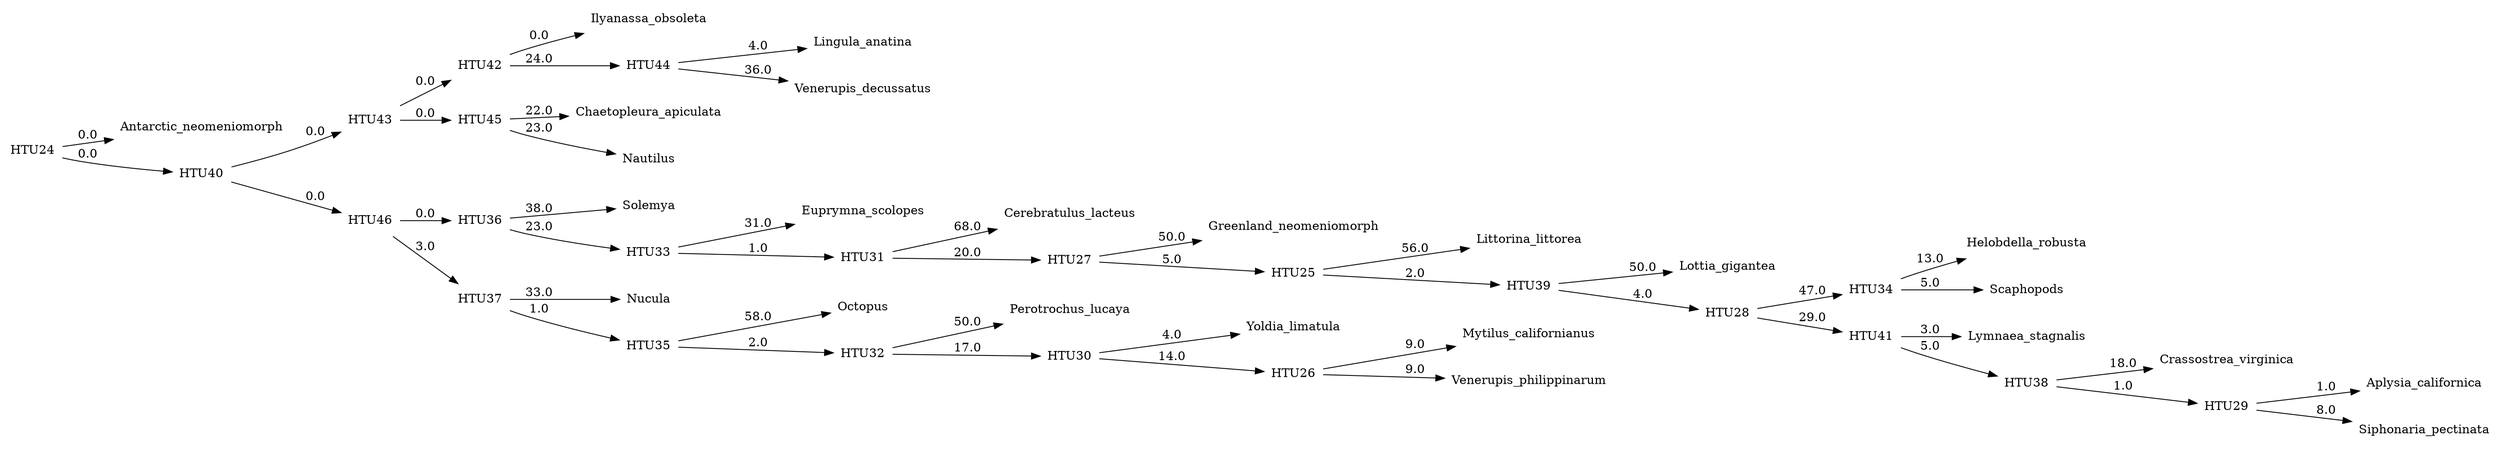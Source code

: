 digraph G {
	rankdir = LR;	edge [colorscheme=spectral11];	node [shape = none];

    0 [label=Antarctic_neomeniomorph];
    1 [label=Aplysia_californica];
    2 [label=Cerebratulus_lacteus];
    3 [label=Chaetopleura_apiculata];
    4 [label=Crassostrea_virginica];
    5 [label=Euprymna_scolopes];
    6 [label=Greenland_neomeniomorph];
    7 [label=Helobdella_robusta];
    8 [label=Ilyanassa_obsoleta];
    9 [label=Lingula_anatina];
    10 [label=Littorina_littorea];
    11 [label=Lottia_gigantea];
    12 [label=Lymnaea_stagnalis];
    13 [label=Mytilus_californianus];
    14 [label=Nautilus];
    15 [label=Nucula];
    16 [label=Octopus];
    17 [label=Perotrochus_lucaya];
    18 [label=Scaphopods];
    19 [label=Siphonaria_pectinata];
    20 [label=Solemya];
    21 [label=Venerupis_decussatus];
    22 [label=Venerupis_philippinarum];
    23 [label=Yoldia_limatula];
    24 [label=HTU24];
    25 [label=HTU25];
    26 [label=HTU26];
    27 [label=HTU27];
    28 [label=HTU28];
    29 [label=HTU29];
    30 [label=HTU30];
    31 [label=HTU31];
    32 [label=HTU32];
    33 [label=HTU33];
    34 [label=HTU34];
    35 [label=HTU35];
    36 [label=HTU36];
    37 [label=HTU37];
    38 [label=HTU38];
    39 [label=HTU39];
    40 [label=HTU40];
    41 [label=HTU41];
    42 [label=HTU42];
    43 [label=HTU43];
    44 [label=HTU44];
    45 [label=HTU45];
    46 [label=HTU46];
    24 -> 0 [label=0.0];
    24 -> 40 [label=0.0];
    25 -> 10 [label=56.0];
    25 -> 39 [label=2.0];
    26 -> 13 [label=9.0];
    26 -> 22 [label=9.0];
    27 -> 6 [label=50.0];
    27 -> 25 [label=5.0];
    28 -> 34 [label=47.0];
    28 -> 41 [label=29.0];
    29 -> 1 [label=1.0];
    29 -> 19 [label=8.0];
    30 -> 23 [label=4.0];
    30 -> 26 [label=14.0];
    31 -> 2 [label=68.0];
    31 -> 27 [label=20.0];
    32 -> 17 [label=50.0];
    32 -> 30 [label=17.0];
    33 -> 5 [label=31.0];
    33 -> 31 [label=1.0];
    34 -> 7 [label=13.0];
    34 -> 18 [label=5.0];
    35 -> 16 [label=58.0];
    35 -> 32 [label=2.0];
    36 -> 20 [label=38.0];
    36 -> 33 [label=23.0];
    37 -> 15 [label=33.0];
    37 -> 35 [label=1.0];
    38 -> 4 [label=18.0];
    38 -> 29 [label=1.0];
    39 -> 11 [label=50.0];
    39 -> 28 [label=4.0];
    40 -> 43 [label=0.0];
    40 -> 46 [label=0.0];
    41 -> 12 [label=3.0];
    41 -> 38 [label=5.0];
    42 -> 8 [label=0.0];
    42 -> 44 [label=24.0];
    43 -> 42 [label=0.0];
    43 -> 45 [label=0.0];
    44 -> 9 [label=4.0];
    44 -> 21 [label=36.0];
    45 -> 3 [label=22.0];
    45 -> 14 [label=23.0];
    46 -> 36 [label=0.0];
    46 -> 37 [label=3.0];
}
//1746.0
digraph G {
	rankdir = LR;	edge [colorscheme=spectral11];	node [shape = none];

    0 [label=Antarctic_neomeniomorph];
    1 [label=Aplysia_californica];
    2 [label=Cerebratulus_lacteus];
    3 [label=Chaetopleura_apiculata];
    4 [label=Crassostrea_virginica];
    5 [label=Euprymna_scolopes];
    6 [label=Greenland_neomeniomorph];
    7 [label=Helobdella_robusta];
    8 [label=Ilyanassa_obsoleta];
    9 [label=Lingula_anatina];
    10 [label=Littorina_littorea];
    11 [label=Lottia_gigantea];
    12 [label=Lymnaea_stagnalis];
    13 [label=Mytilus_californianus];
    14 [label=Nautilus];
    15 [label=Nucula];
    16 [label=Octopus];
    17 [label=Perotrochus_lucaya];
    18 [label=Scaphopods];
    19 [label=Siphonaria_pectinata];
    20 [label=Solemya];
    21 [label=Venerupis_decussatus];
    22 [label=Venerupis_philippinarum];
    23 [label=Yoldia_limatula];
    24 [label=HTU24];
    25 [label=HTU25];
    26 [label=HTU26];
    27 [label=HTU27];
    28 [label=HTU28];
    29 [label=HTU29];
    30 [label=HTU30];
    31 [label=HTU31];
    32 [label=HTU32];
    33 [label=HTU33];
    34 [label=HTU34];
    35 [label=HTU35];
    36 [label=HTU36];
    37 [label=HTU37];
    38 [label=HTU38];
    39 [label=HTU39];
    40 [label=HTU40];
    41 [label=HTU41];
    42 [label=HTU42];
    43 [label=HTU43];
    44 [label=HTU44];
    45 [label=HTU45];
    46 [label=HTU46];
    24 -> 0 [label=0.0];
    24 -> 39 [label=0.0];
    25 -> 10 [label=56.0];
    25 -> 38 [label=3.0];
    26 -> 13 [label=9.0];
    26 -> 22 [label=9.0];
    27 -> 6 [label=59.0];
    27 -> 25 [label=5.0];
    28 -> 33 [label=47.0];
    28 -> 41 [label=29.0];
    29 -> 1 [label=1.0];
    29 -> 19 [label=8.0];
    30 -> 26 [label=25.0];
    30 -> 40 [label=2.0];
    31 -> 17 [label=44.0];
    31 -> 30 [label=8.0];
    32 -> 5 [label=61.0];
    32 -> 27 [label=0.0];
    33 -> 7 [label=13.0];
    33 -> 18 [label=5.0];
    34 -> 16 [label=49.0];
    34 -> 31 [label=7.0];
    35 -> 20 [label=37.0];
    35 -> 32 [label=4.0];
    36 -> 15 [label=27.0];
    36 -> 34 [label=5.0];
    37 -> 4 [label=18.0];
    37 -> 29 [label=1.0];
    38 -> 11 [label=51.0];
    38 -> 28 [label=7.0];
    39 -> 45 [label=1.0];
    39 -> 46 [label=10.0];
    40 -> 14 [label=0.0];
    40 -> 23 [label=0.0];
    41 -> 12 [label=3.0];
    41 -> 37 [label=5.0];
    42 -> 8 [label=0.0];
    42 -> 44 [label=24.0];
    43 -> 3 [label=0.0];
    43 -> 42 [label=0.0];
    44 -> 9 [label=4.0];
    44 -> 21 [label=36.0];
    45 -> 2 [label=65.0];
    45 -> 43 [label=3.0];
    46 -> 35 [label=0.0];
    46 -> 36 [label=0.0];
}
//1729.0
digraph G {
	rankdir = LR;	edge [colorscheme=spectral11];	node [shape = none];

    0 [label=Antarctic_neomeniomorph];
    1 [label=Aplysia_californica];
    2 [label=Cerebratulus_lacteus];
    3 [label=Chaetopleura_apiculata];
    4 [label=Crassostrea_virginica];
    5 [label=Euprymna_scolopes];
    6 [label=Greenland_neomeniomorph];
    7 [label=Helobdella_robusta];
    8 [label=Ilyanassa_obsoleta];
    9 [label=Lingula_anatina];
    10 [label=Littorina_littorea];
    11 [label=Lottia_gigantea];
    12 [label=Lymnaea_stagnalis];
    13 [label=Mytilus_californianus];
    14 [label=Nautilus];
    15 [label=Nucula];
    16 [label=Octopus];
    17 [label=Perotrochus_lucaya];
    18 [label=Scaphopods];
    19 [label=Siphonaria_pectinata];
    20 [label=Solemya];
    21 [label=Venerupis_decussatus];
    22 [label=Venerupis_philippinarum];
    23 [label=Yoldia_limatula];
    24 [label=HTU24];
    25 [label=HTU25];
    26 [label=HTU26];
    27 [label=HTU27];
    28 [label=HTU28];
    29 [label=HTU29];
    30 [label=HTU30];
    31 [label=HTU31];
    32 [label=HTU32];
    33 [label=HTU33];
    34 [label=HTU34];
    35 [label=HTU35];
    36 [label=HTU36];
    37 [label=HTU37];
    38 [label=HTU38];
    39 [label=HTU39];
    40 [label=HTU40];
    41 [label=HTU41];
    42 [label=HTU42];
    43 [label=HTU43];
    44 [label=HTU44];
    45 [label=HTU45];
    46 [label=HTU46];
    24 -> 0 [label=0.0];
    24 -> 40 [label=0.0];
    25 -> 9 [label=4.0];
    25 -> 22 [label=5.0];
    26 -> 13 [label=9.0];
    26 -> 25 [label=1.0];
    27 -> 6 [label=78.0];
    27 -> 39 [label=0.0];
    28 -> 34 [label=47.0];
    28 -> 41 [label=29.0];
    29 -> 1 [label=2.0];
    29 -> 19 [label=8.0];
    30 -> 23 [label=4.0];
    30 -> 26 [label=14.0];
    31 -> 2 [label=71.0];
    31 -> 27 [label=26.0];
    32 -> 17 [label=56.0];
    32 -> 30 [label=17.0];
    33 -> 5 [label=40.0];
    33 -> 31 [label=1.0];
    34 -> 7 [label=13.0];
    34 -> 18 [label=5.0];
    35 -> 16 [label=57.0];
    35 -> 32 [label=2.0];
    36 -> 20 [label=34.0];
    36 -> 33 [label=27.0];
    37 -> 15 [label=31.0];
    37 -> 35 [label=1.0];
    38 -> 4 [label=19.0];
    38 -> 29 [label=1.0];
    39 -> 11 [label=34.0];
    39 -> 28 [label=18.0];
    40 -> 43 [label=0.0];
    40 -> 46 [label=0.0];
    41 -> 12 [label=3.0];
    41 -> 38 [label=5.0];
    42 -> 8 [label=0.0];
    42 -> 21 [label=63.0];
    43 -> 42 [label=0.0];
    43 -> 44 [label=0.0];
    44 -> 14 [label=21.0];
    44 -> 45 [label=9.0];
    45 -> 3 [label=11.0];
    45 -> 10 [label=66.0];
    46 -> 36 [label=0.0];
    46 -> 37 [label=2.0];
}
//1716.0
digraph G {
	rankdir = LR;	edge [colorscheme=spectral11];	node [shape = none];

    0 [label=Antarctic_neomeniomorph];
    1 [label=Aplysia_californica];
    2 [label=Cerebratulus_lacteus];
    3 [label=Chaetopleura_apiculata];
    4 [label=Crassostrea_virginica];
    5 [label=Euprymna_scolopes];
    6 [label=Greenland_neomeniomorph];
    7 [label=Helobdella_robusta];
    8 [label=Ilyanassa_obsoleta];
    9 [label=Lingula_anatina];
    10 [label=Littorina_littorea];
    11 [label=Lottia_gigantea];
    12 [label=Lymnaea_stagnalis];
    13 [label=Mytilus_californianus];
    14 [label=Nautilus];
    15 [label=Nucula];
    16 [label=Octopus];
    17 [label=Perotrochus_lucaya];
    18 [label=Scaphopods];
    19 [label=Siphonaria_pectinata];
    20 [label=Solemya];
    21 [label=Venerupis_decussatus];
    22 [label=Venerupis_philippinarum];
    23 [label=Yoldia_limatula];
    24 [label=HTU24];
    25 [label=HTU25];
    26 [label=HTU26];
    27 [label=HTU27];
    28 [label=HTU28];
    29 [label=HTU29];
    30 [label=HTU30];
    31 [label=HTU31];
    32 [label=HTU32];
    33 [label=HTU33];
    34 [label=HTU34];
    35 [label=HTU35];
    36 [label=HTU36];
    37 [label=HTU37];
    38 [label=HTU38];
    39 [label=HTU39];
    40 [label=HTU40];
    41 [label=HTU41];
    42 [label=HTU42];
    43 [label=HTU43];
    44 [label=HTU44];
    45 [label=HTU45];
    46 [label=HTU46];
    24 -> 0 [label=0.0];
    24 -> 40 [label=0.0];
    25 -> 9 [label=4.0];
    25 -> 22 [label=5.0];
    26 -> 13 [label=9.0];
    26 -> 25 [label=1.0];
    27 -> 6 [label=78.0];
    27 -> 39 [label=0.0];
    28 -> 34 [label=47.0];
    28 -> 42 [label=29.0];
    29 -> 1 [label=2.0];
    29 -> 19 [label=8.0];
    30 -> 26 [label=25.0];
    30 -> 41 [label=2.0];
    31 -> 2 [label=72.0];
    31 -> 27 [label=26.0];
    32 -> 17 [label=37.0];
    32 -> 30 [label=9.0];
    33 -> 5 [label=39.0];
    33 -> 31 [label=1.0];
    34 -> 7 [label=13.0];
    34 -> 18 [label=5.0];
    35 -> 16 [label=50.0];
    35 -> 32 [label=9.0];
    36 -> 20 [label=37.0];
    36 -> 33 [label=25.0];
    37 -> 15 [label=30.0];
    37 -> 35 [label=4.0];
    38 -> 4 [label=19.0];
    38 -> 29 [label=1.0];
    39 -> 11 [label=34.0];
    39 -> 28 [label=17.0];
    40 -> 44 [label=3.0];
    40 -> 46 [label=1.0];
    41 -> 14 [label=0.0];
    41 -> 23 [label=0.0];
    42 -> 12 [label=3.0];
    42 -> 38 [label=5.0];
    43 -> 8 [label=0.0];
    43 -> 21 [label=63.0];
    44 -> 43 [label=0.0];
    44 -> 45 [label=0.0];
    45 -> 3 [label=7.0];
    45 -> 10 [label=72.0];
    46 -> 36 [label=0.0];
    46 -> 37 [label=5.0];
}
//1714.0
digraph G {
	rankdir = LR;	edge [colorscheme=spectral11];	node [shape = none];

    0 [label=Antarctic_neomeniomorph];
    1 [label=Aplysia_californica];
    2 [label=Cerebratulus_lacteus];
    3 [label=Chaetopleura_apiculata];
    4 [label=Crassostrea_virginica];
    5 [label=Euprymna_scolopes];
    6 [label=Greenland_neomeniomorph];
    7 [label=Helobdella_robusta];
    8 [label=Ilyanassa_obsoleta];
    9 [label=Lingula_anatina];
    10 [label=Littorina_littorea];
    11 [label=Lottia_gigantea];
    12 [label=Lymnaea_stagnalis];
    13 [label=Mytilus_californianus];
    14 [label=Nautilus];
    15 [label=Nucula];
    16 [label=Octopus];
    17 [label=Perotrochus_lucaya];
    18 [label=Scaphopods];
    19 [label=Siphonaria_pectinata];
    20 [label=Solemya];
    21 [label=Venerupis_decussatus];
    22 [label=Venerupis_philippinarum];
    23 [label=Yoldia_limatula];
    24 [label=HTU24];
    25 [label=HTU25];
    26 [label=HTU26];
    27 [label=HTU27];
    28 [label=HTU28];
    29 [label=HTU29];
    30 [label=HTU30];
    31 [label=HTU31];
    32 [label=HTU32];
    33 [label=HTU33];
    34 [label=HTU34];
    35 [label=HTU35];
    36 [label=HTU36];
    37 [label=HTU37];
    38 [label=HTU38];
    39 [label=HTU39];
    40 [label=HTU40];
    41 [label=HTU41];
    42 [label=HTU42];
    43 [label=HTU43];
    44 [label=HTU44];
    45 [label=HTU45];
    46 [label=HTU46];
    47 [label=HTU47];
    48 [label=HTU48];
    24 -> 0 [label=0.0];
    24 -> 38 [label=0.0];
    25 -> 13 [label=9.0];
    25 -> 22 [label=10.0];
    26 -> 6 [label=80.0];
    26 -> 37 [label=0.0];
    27 -> 32 [label=47.0];
    27 -> 40 [label=29.0];
    28 -> 1 [label=2.0];
    28 -> 19 [label=8.0];
    29 -> 25 [label=25.0];
    29 -> 39 [label=0.0];
    30 -> 17 [label=42.0];
    30 -> 29 [label=9.0];
    31 -> 5 [label=68.0];
    31 -> 26 [label=4.0];
    32 -> 7 [label=13.0];
    32 -> 18 [label=5.0];
    33 -> 16 [label=49.0];
    33 -> 30 [label=9.0];
    34 -> 20 [label=37.0];
    34 -> 31 [label=5.0];
    35 -> 15 [label=29.0];
    35 -> 33 [label=6.0];
    36 -> 4 [label=19.0];
    36 -> 28 [label=1.0];
    37 -> 11 [label=33.0];
    37 -> 27 [label=19.0];
    38 -> 46 [label=1.0];
    38 -> 48 [label=5.0];
    39 -> 23 [label=4.0];
    39 -> 47 [label=0.0];
    40 -> 12 [label=3.0];
    40 -> 36 [label=5.0];
    41 -> 8 [label=0.0];
    41 -> 43 [label=24.0];
    42 -> 41 [label=0.0];
    42 -> 44 [label=0.0];
    43 -> 9 [label=4.0];
    43 -> 21 [label=36.0];
    44 -> 45 [label=0.0];
    44 -> 47 [label=0.0];
    45 -> 3 [label=4.0];
    45 -> 10 [label=78.0];
    46 -> 2 [label=65.0];
    46 -> 42 [label=3.0];
    47 -> 14 [label=0.0];
    48 -> 34 [label=0.0];
    48 -> 35 [label=3.0];
}
//1711.0
digraph G {
	rankdir = LR;	edge [colorscheme=spectral11];	node [shape = none];

    0 [label=Antarctic_neomeniomorph];
    1 [label=Aplysia_californica];
    2 [label=Cerebratulus_lacteus];
    3 [label=Chaetopleura_apiculata];
    4 [label=Crassostrea_virginica];
    5 [label=Euprymna_scolopes];
    6 [label=Greenland_neomeniomorph];
    7 [label=Helobdella_robusta];
    8 [label=Ilyanassa_obsoleta];
    9 [label=Lingula_anatina];
    10 [label=Littorina_littorea];
    11 [label=Lottia_gigantea];
    12 [label=Lymnaea_stagnalis];
    13 [label=Mytilus_californianus];
    14 [label=Nautilus];
    15 [label=Nucula];
    16 [label=Octopus];
    17 [label=Perotrochus_lucaya];
    18 [label=Scaphopods];
    19 [label=Siphonaria_pectinata];
    20 [label=Solemya];
    21 [label=Venerupis_decussatus];
    22 [label=Venerupis_philippinarum];
    23 [label=Yoldia_limatula];
    24 [label=HTU24];
    25 [label=HTU25];
    26 [label=HTU26];
    27 [label=HTU27];
    28 [label=HTU28];
    29 [label=HTU29];
    30 [label=HTU30];
    31 [label=HTU31];
    32 [label=HTU32];
    33 [label=HTU33];
    34 [label=HTU34];
    35 [label=HTU35];
    36 [label=HTU36];
    37 [label=HTU37];
    38 [label=HTU38];
    39 [label=HTU39];
    40 [label=HTU40];
    41 [label=HTU41];
    42 [label=HTU42];
    43 [label=HTU43];
    44 [label=HTU44];
    45 [label=HTU45];
    46 [label=HTU46];
    24 -> 0 [label=0.0];
    24 -> 38 [label=0.0];
    25 -> 13 [label=9.0];
    25 -> 22 [label=10.0];
    26 -> 6 [label=80.0];
    26 -> 37 [label=0.0];
    27 -> 32 [label=47.0];
    27 -> 40 [label=29.0];
    28 -> 1 [label=2.0];
    28 -> 19 [label=8.0];
    29 -> 25 [label=25.0];
    29 -> 39 [label=2.0];
    30 -> 17 [label=42.0];
    30 -> 29 [label=9.0];
    31 -> 5 [label=68.0];
    31 -> 26 [label=4.0];
    32 -> 7 [label=13.0];
    32 -> 18 [label=5.0];
    33 -> 16 [label=49.0];
    33 -> 30 [label=9.0];
    34 -> 20 [label=37.0];
    34 -> 31 [label=5.0];
    35 -> 15 [label=29.0];
    35 -> 33 [label=6.0];
    36 -> 4 [label=19.0];
    36 -> 28 [label=1.0];
    37 -> 11 [label=33.0];
    37 -> 27 [label=19.0];
    38 -> 45 [label=1.0];
    38 -> 46 [label=5.0];
    39 -> 14 [label=0.0];
    39 -> 23 [label=0.0];
    40 -> 12 [label=3.0];
    40 -> 36 [label=5.0];
    41 -> 8 [label=0.0];
    41 -> 43 [label=24.0];
    42 -> 41 [label=0.0];
    42 -> 44 [label=0.0];
    43 -> 9 [label=4.0];
    43 -> 21 [label=36.0];
    44 -> 3 [label=4.0];
    44 -> 10 [label=78.0];
    45 -> 2 [label=65.0];
    45 -> 42 [label=3.0];
    46 -> 34 [label=0.0];
    46 -> 35 [label=3.0];
}
//1711.0
